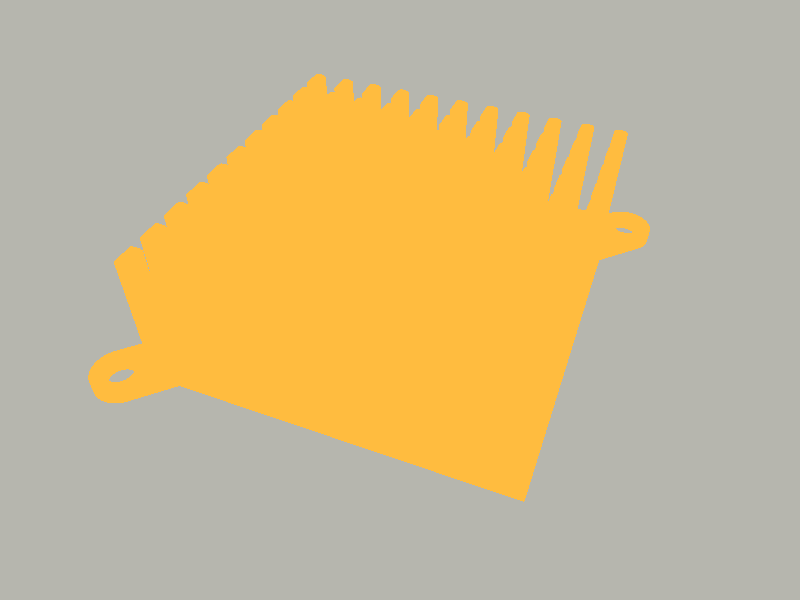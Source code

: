  #declare S = 10;  
     
 global_settings { 
   max_trace_level 2   
   ambient_light <0.5,0.5,0.8>
 }
 
 #include "colors.inc"   
 #include "metals.inc"
 #include "golds.inc"
 #include "finish.inc"  
 #include "textures.inc"
 
 #declare P_Brass6    = color rgb <1, 0.50, 0.05>;       
 #declare T_Brass_6A = texture { pigment { P_Brass6 } finish { F_MetalA  } }      
 
 camera {
        location <15,15,6>
        direction z*1.2
        look_at <0,0,0>
 }
 
 plane {y, 0
        texture{pigment{ P_Silver2*0.5}}
 }
 #declare C = 5.8;    
 difference{  
   merge{
     box {<-5.3,0.4,-5.2> <5.3,4,5.2>}
     box {<-5.4,0,-5.3> <5.4,0.44,5.3>}        
 #declare NrX = -C;    
 #while (NrX < -4)
     cylinder {<NrX,0,-NrX> <NrX,0.4,-NrX>,0.8}     
 
  #declare NrX = NrX + 0.05;  //next Nr
 
 #end  
 #declare NrX = C;    
 #while (NrX > 4)
     cylinder {<NrX,0,-NrX> <NrX,0.4,-NrX>,0.8}     
 
  #declare NrX = NrX - 0.05;  //next Nr
 
 #end   
 
 #declare NrX = -5;    
 #declare Q = 0.4;  
 #while (NrX < 5.2)
     cylinder {<-5.3,4/Q,NrX> <5.3,4/Q,NrX>,0.2 transform{scale <1,Q,1>}}     
 
  #declare NrX = NrX + 1;  //next Nr
 
 #end       
      
   }    
   union{  
 
 #declare NrX = -4.5;
 #while (NrX < 4.5+1)
   box {<NrX-0.2,0.9,-6> <NrX+0.2,5,6>}     
 
  #declare NrX = NrX + 1;  //next Nr
 
 #end  
 #declare NrX = -4.5;  
 #while (NrX < 4.5+1)
   box {<-6,1,NrX-0.3> <6,5,NrX+0.3>}     
 
  #declare NrX = NrX + 1;  //next Nr
 
 #end   
 cylinder {<C,-1,-C> <C,1,-C>,0.4}
 cylinder {<-C,-1,C> <-C,1,C>,0.4}                      
   }
   texture{T_Brass_6A}
 }
           
 light_source {<100,200,-100> color <1.2 1.1 0.9> area_light  <200,0,0> <0,0,200> S S circular} 
 light_source {<500,200,-100> color <1.2 1.1 0.9> area_light  <1000,0,0> <0,50,2000> S S circular}
 light_source {<0,50,0> White*2 area_light  <30,0,0> <0,0,30> S S circular}
